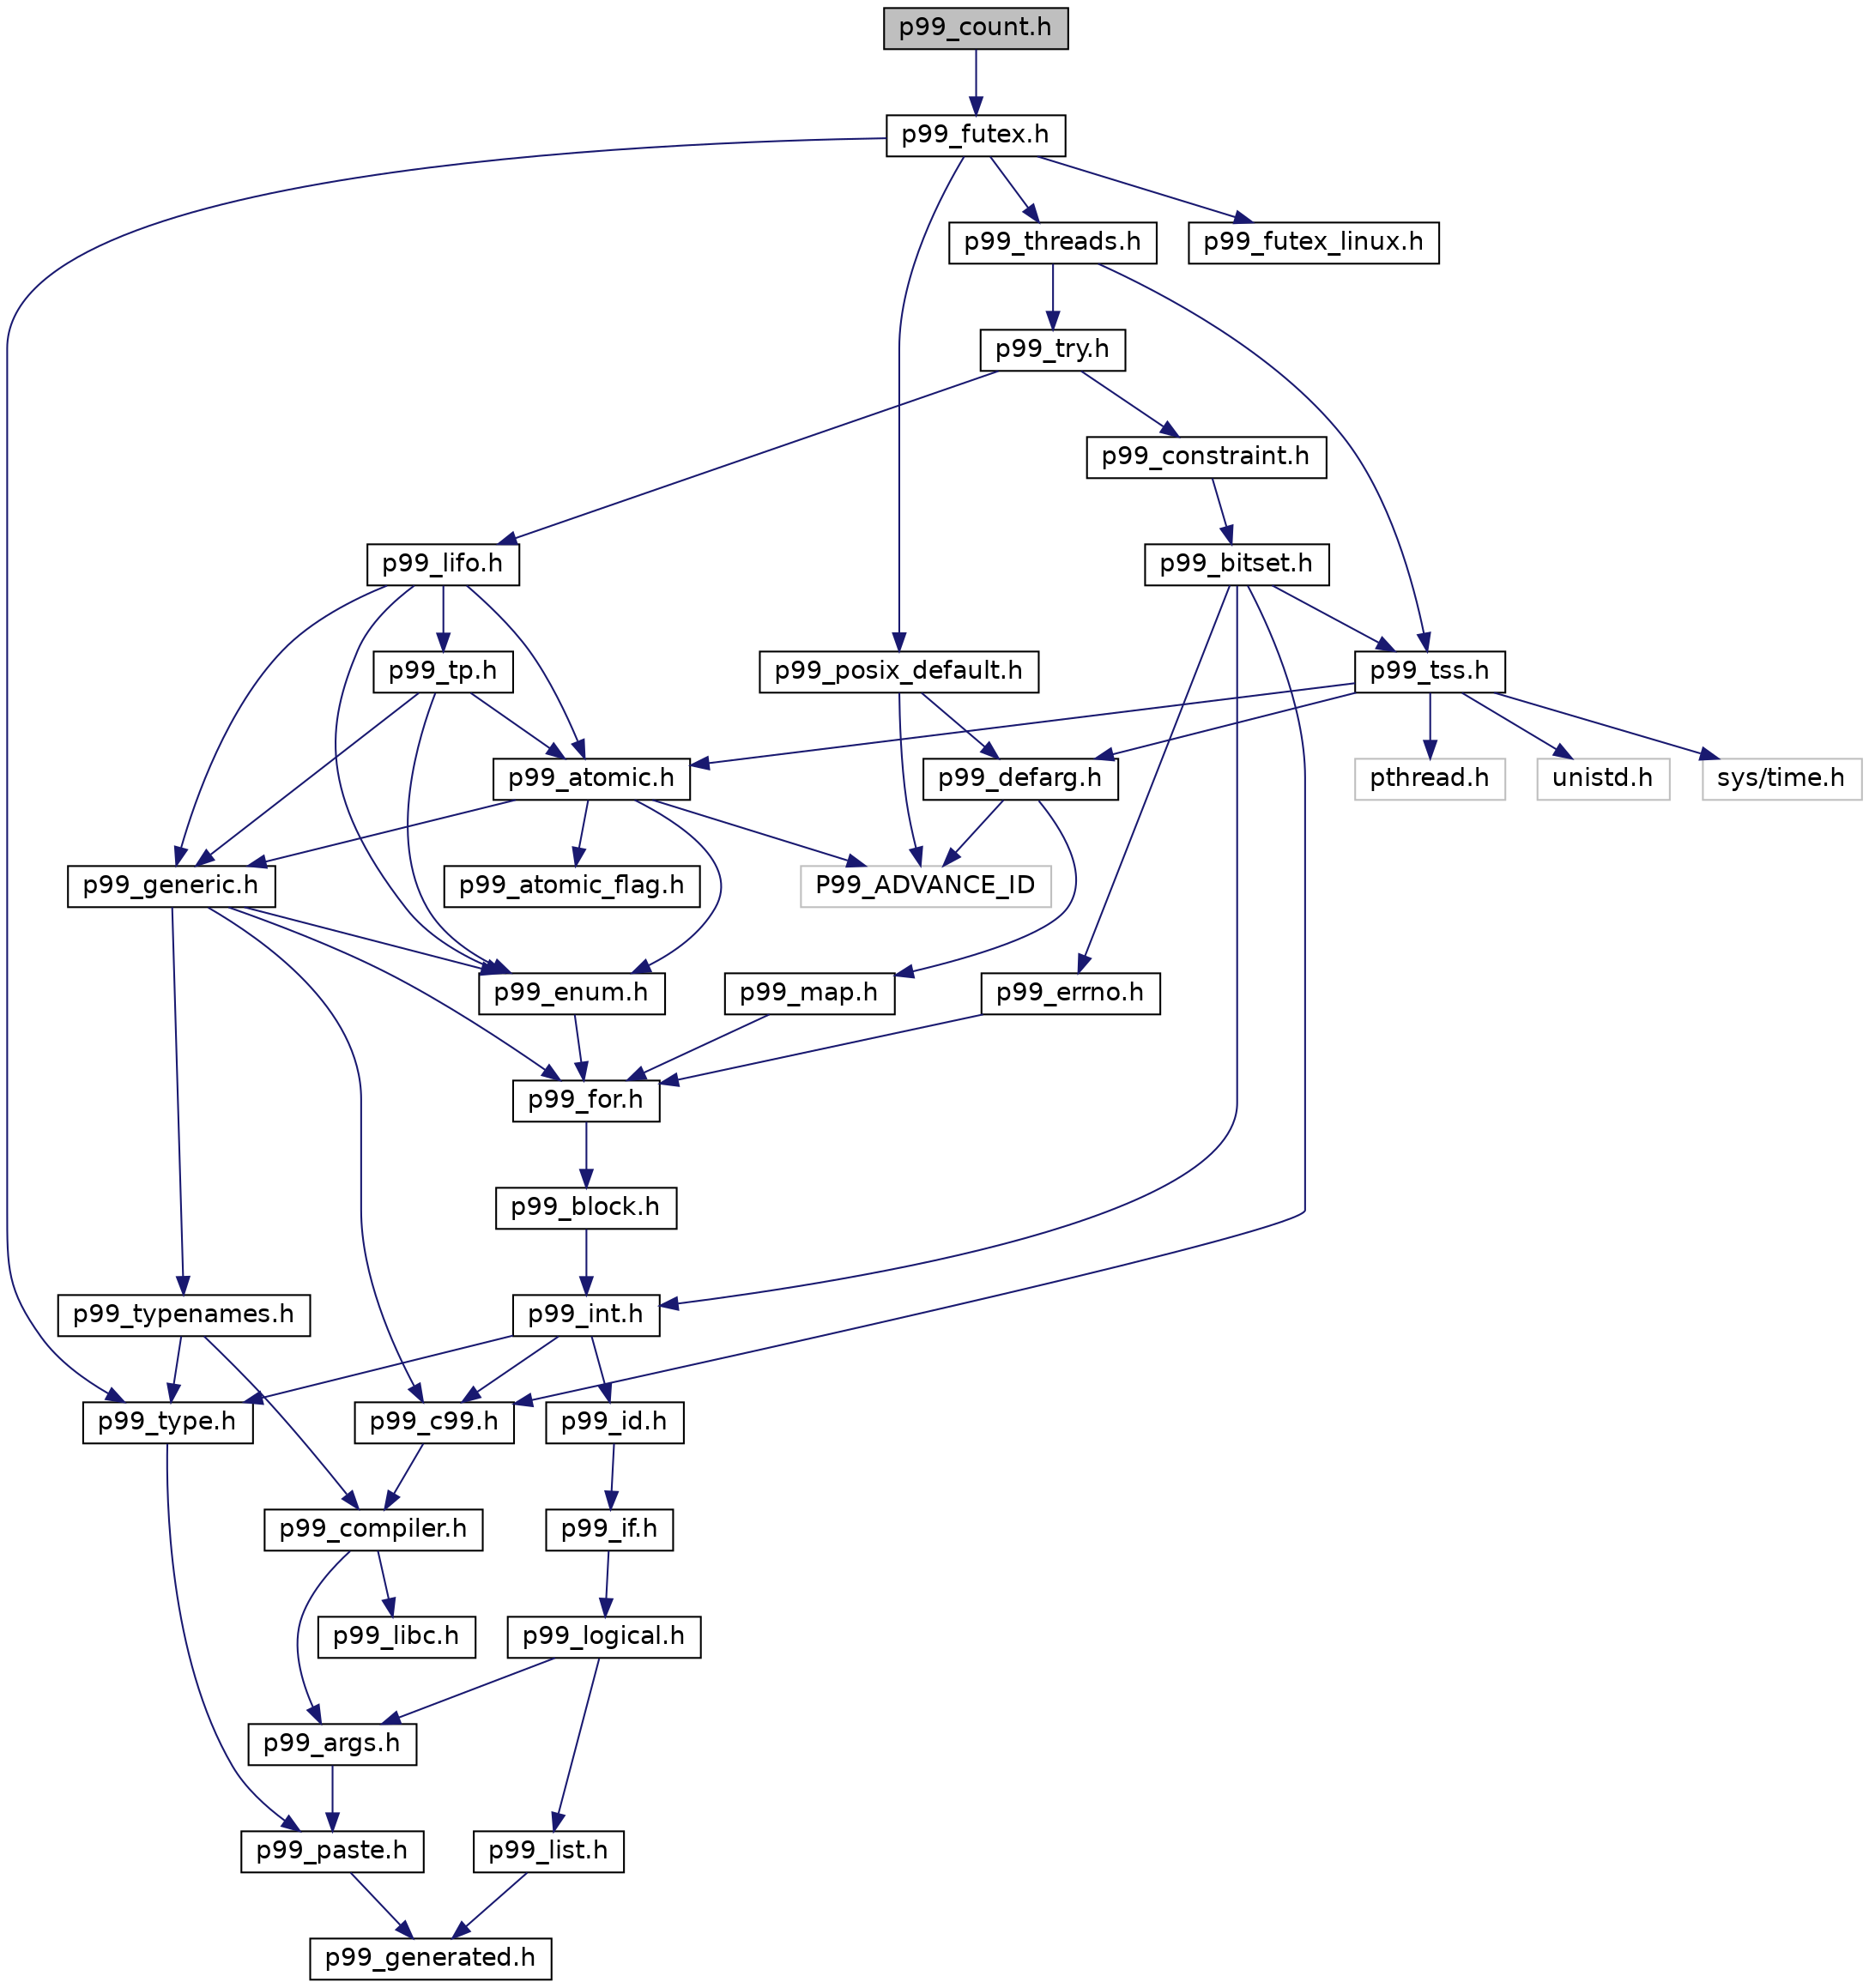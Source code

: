 digraph "p99_count.h"
{
 // LATEX_PDF_SIZE
  edge [fontname="Helvetica",fontsize="14",labelfontname="Helvetica",labelfontsize="14"];
  node [fontname="Helvetica",fontsize="14",shape=record];
  Node1 [label="p99_count.h",height=0.2,width=0.4,color="black", fillcolor="grey75", style="filled", fontcolor="black",tooltip=" "];
  Node1 -> Node2 [color="midnightblue",fontsize="14",style="solid",fontname="Helvetica"];
  Node2 [label="p99_futex.h",height=0.2,width=0.4,color="black", fillcolor="white", style="filled",URL="$p99__futex_8h.html",tooltip=" "];
  Node2 -> Node3 [color="midnightblue",fontsize="14",style="solid",fontname="Helvetica"];
  Node3 [label="p99_type.h",height=0.2,width=0.4,color="black", fillcolor="white", style="filled",URL="$p99__type_8h.html",tooltip=" "];
  Node3 -> Node4 [color="midnightblue",fontsize="14",style="solid",fontname="Helvetica"];
  Node4 [label="p99_paste.h",height=0.2,width=0.4,color="black", fillcolor="white", style="filled",URL="$p99__paste_8h.html",tooltip="macros that paste tokens in a predictable way"];
  Node4 -> Node5 [color="midnightblue",fontsize="14",style="solid",fontname="Helvetica"];
  Node5 [label="p99_generated.h",height=0.2,width=0.4,color="black", fillcolor="white", style="filled",URL="$p99__generated_8h.html",tooltip="automatically generated macros to handle variadic macros."];
  Node2 -> Node6 [color="midnightblue",fontsize="14",style="solid",fontname="Helvetica"];
  Node6 [label="p99_threads.h",height=0.2,width=0.4,color="black", fillcolor="white", style="filled",URL="$p99__threads_8h.html",tooltip=" "];
  Node6 -> Node7 [color="midnightblue",fontsize="14",style="solid",fontname="Helvetica"];
  Node7 [label="p99_try.h",height=0.2,width=0.4,color="black", fillcolor="white", style="filled",URL="$p99__try_8h.html",tooltip=" "];
  Node7 -> Node8 [color="midnightblue",fontsize="14",style="solid",fontname="Helvetica"];
  Node8 [label="p99_constraint.h",height=0.2,width=0.4,color="black", fillcolor="white", style="filled",URL="$p99__constraint_8h.html",tooltip=" "];
  Node8 -> Node9 [color="midnightblue",fontsize="14",style="solid",fontname="Helvetica"];
  Node9 [label="p99_bitset.h",height=0.2,width=0.4,color="black", fillcolor="white", style="filled",URL="$p99__bitset_8h.html",tooltip=" "];
  Node9 -> Node10 [color="midnightblue",fontsize="14",style="solid",fontname="Helvetica"];
  Node10 [label="p99_tss.h",height=0.2,width=0.4,color="black", fillcolor="white", style="filled",URL="$p99__tss_8h.html",tooltip=" "];
  Node10 -> Node11 [color="midnightblue",fontsize="14",style="solid",fontname="Helvetica"];
  Node11 [label="unistd.h",height=0.2,width=0.4,color="grey75", fillcolor="white", style="filled",tooltip=" "];
  Node10 -> Node12 [color="midnightblue",fontsize="14",style="solid",fontname="Helvetica"];
  Node12 [label="sys/time.h",height=0.2,width=0.4,color="grey75", fillcolor="white", style="filled",tooltip=" "];
  Node10 -> Node13 [color="midnightblue",fontsize="14",style="solid",fontname="Helvetica"];
  Node13 [label="pthread.h",height=0.2,width=0.4,color="grey75", fillcolor="white", style="filled",tooltip=" "];
  Node10 -> Node14 [color="midnightblue",fontsize="14",style="solid",fontname="Helvetica"];
  Node14 [label="p99_defarg.h",height=0.2,width=0.4,color="black", fillcolor="white", style="filled",URL="$p99__defarg_8h.html",tooltip="Macros for default arguments to functions."];
  Node14 -> Node15 [color="midnightblue",fontsize="14",style="solid",fontname="Helvetica"];
  Node15 [label="p99_map.h",height=0.2,width=0.4,color="black", fillcolor="white", style="filled",URL="$p99__map_8h.html",tooltip="macros to produce lists of statements or declarations."];
  Node15 -> Node16 [color="midnightblue",fontsize="14",style="solid",fontname="Helvetica"];
  Node16 [label="p99_for.h",height=0.2,width=0.4,color="black", fillcolor="white", style="filled",URL="$p99__for_8h.html",tooltip="A preprocessor for loop implementation and some derived list handling macros."];
  Node16 -> Node17 [color="midnightblue",fontsize="14",style="solid",fontname="Helvetica"];
  Node17 [label="p99_block.h",height=0.2,width=0.4,color="black", fillcolor="white", style="filled",URL="$p99__block_8h.html",tooltip="Macros that implement controlling blocks."];
  Node17 -> Node18 [color="midnightblue",fontsize="14",style="solid",fontname="Helvetica"];
  Node18 [label="p99_int.h",height=0.2,width=0.4,color="black", fillcolor="white", style="filled",URL="$p99__int_8h.html",tooltip="Macros handling integer types and initialization."];
  Node18 -> Node19 [color="midnightblue",fontsize="14",style="solid",fontname="Helvetica"];
  Node19 [label="p99_c99.h",height=0.2,width=0.4,color="black", fillcolor="white", style="filled",URL="$p99__c99_8h.html",tooltip="C99 specific include files that are required by the standard."];
  Node19 -> Node20 [color="midnightblue",fontsize="14",style="solid",fontname="Helvetica"];
  Node20 [label="p99_compiler.h",height=0.2,width=0.4,color="black", fillcolor="white", style="filled",URL="$p99__compiler_8h.html",tooltip="Group compiler dependencies together in one file."];
  Node20 -> Node21 [color="midnightblue",fontsize="14",style="solid",fontname="Helvetica"];
  Node21 [label="p99_args.h",height=0.2,width=0.4,color="black", fillcolor="white", style="filled",URL="$p99__args_8h.html",tooltip="Providing macros that handle variadic macro argument lists."];
  Node21 -> Node4 [color="midnightblue",fontsize="14",style="solid",fontname="Helvetica"];
  Node20 -> Node22 [color="midnightblue",fontsize="14",style="solid",fontname="Helvetica"];
  Node22 [label="p99_libc.h",height=0.2,width=0.4,color="black", fillcolor="white", style="filled",URL="$p99__libc_8h.html",tooltip="Group C library dependencies together in one file."];
  Node18 -> Node23 [color="midnightblue",fontsize="14",style="solid",fontname="Helvetica"];
  Node23 [label="p99_id.h",height=0.2,width=0.4,color="black", fillcolor="white", style="filled",URL="$p99__id_8h.html",tooltip="Implement a simple FILEID that changes each time this file is included somewhere."];
  Node23 -> Node24 [color="midnightblue",fontsize="14",style="solid",fontname="Helvetica"];
  Node24 [label="p99_if.h",height=0.2,width=0.4,color="black", fillcolor="white", style="filled",URL="$p99__if_8h.html",tooltip="preprocessor conditionals to use inside macros"];
  Node24 -> Node25 [color="midnightblue",fontsize="14",style="solid",fontname="Helvetica"];
  Node25 [label="p99_logical.h",height=0.2,width=0.4,color="black", fillcolor="white", style="filled",URL="$p99__logical_8h.html",tooltip="macros to handle Boolean conditions at compile time."];
  Node25 -> Node21 [color="midnightblue",fontsize="14",style="solid",fontname="Helvetica"];
  Node25 -> Node26 [color="midnightblue",fontsize="14",style="solid",fontname="Helvetica"];
  Node26 [label="p99_list.h",height=0.2,width=0.4,color="black", fillcolor="white", style="filled",URL="$p99__list_8h.html",tooltip="Basis macros to process the parameter list of a variadic macro."];
  Node26 -> Node5 [color="midnightblue",fontsize="14",style="solid",fontname="Helvetica"];
  Node18 -> Node3 [color="midnightblue",fontsize="14",style="solid",fontname="Helvetica"];
  Node14 -> Node27 [color="midnightblue",fontsize="14",style="solid",fontname="Helvetica"];
  Node27 [label="P99_ADVANCE_ID",height=0.2,width=0.4,color="grey75", fillcolor="white", style="filled",tooltip=" "];
  Node10 -> Node28 [color="midnightblue",fontsize="14",style="solid",fontname="Helvetica"];
  Node28 [label="p99_atomic.h",height=0.2,width=0.4,color="black", fillcolor="white", style="filled",URL="$p99__atomic_8h.html",tooltip=" "];
  Node28 -> Node29 [color="midnightblue",fontsize="14",style="solid",fontname="Helvetica"];
  Node29 [label="p99_enum.h",height=0.2,width=0.4,color="black", fillcolor="white", style="filled",URL="$p99__enum_8h.html",tooltip=" "];
  Node29 -> Node16 [color="midnightblue",fontsize="14",style="solid",fontname="Helvetica"];
  Node28 -> Node30 [color="midnightblue",fontsize="14",style="solid",fontname="Helvetica"];
  Node30 [label="p99_generic.h",height=0.2,width=0.4,color="black", fillcolor="white", style="filled",URL="$p99__generic_8h.html",tooltip=" "];
  Node30 -> Node16 [color="midnightblue",fontsize="14",style="solid",fontname="Helvetica"];
  Node30 -> Node29 [color="midnightblue",fontsize="14",style="solid",fontname="Helvetica"];
  Node30 -> Node31 [color="midnightblue",fontsize="14",style="solid",fontname="Helvetica"];
  Node31 [label="p99_typenames.h",height=0.2,width=0.4,color="black", fillcolor="white", style="filled",URL="$p99__typenames_8h.html",tooltip="Declare types derived from the standard types."];
  Node31 -> Node20 [color="midnightblue",fontsize="14",style="solid",fontname="Helvetica"];
  Node31 -> Node3 [color="midnightblue",fontsize="14",style="solid",fontname="Helvetica"];
  Node30 -> Node19 [color="midnightblue",fontsize="14",style="solid",fontname="Helvetica"];
  Node28 -> Node27 [color="midnightblue",fontsize="14",style="solid",fontname="Helvetica"];
  Node28 -> Node32 [color="midnightblue",fontsize="14",style="solid",fontname="Helvetica"];
  Node32 [label="p99_atomic_flag.h",height=0.2,width=0.4,color="black", fillcolor="white", style="filled",URL="$p99__atomic__flag_8h.html",tooltip=" "];
  Node9 -> Node19 [color="midnightblue",fontsize="14",style="solid",fontname="Helvetica"];
  Node9 -> Node33 [color="midnightblue",fontsize="14",style="solid",fontname="Helvetica"];
  Node33 [label="p99_errno.h",height=0.2,width=0.4,color="black", fillcolor="white", style="filled",URL="$p99__errno_8h.html",tooltip=" "];
  Node33 -> Node16 [color="midnightblue",fontsize="14",style="solid",fontname="Helvetica"];
  Node9 -> Node18 [color="midnightblue",fontsize="14",style="solid",fontname="Helvetica"];
  Node7 -> Node34 [color="midnightblue",fontsize="14",style="solid",fontname="Helvetica"];
  Node34 [label="p99_lifo.h",height=0.2,width=0.4,color="black", fillcolor="white", style="filled",URL="$p99__lifo_8h.html",tooltip=" "];
  Node34 -> Node29 [color="midnightblue",fontsize="14",style="solid",fontname="Helvetica"];
  Node34 -> Node30 [color="midnightblue",fontsize="14",style="solid",fontname="Helvetica"];
  Node34 -> Node28 [color="midnightblue",fontsize="14",style="solid",fontname="Helvetica"];
  Node34 -> Node35 [color="midnightblue",fontsize="14",style="solid",fontname="Helvetica"];
  Node35 [label="p99_tp.h",height=0.2,width=0.4,color="black", fillcolor="white", style="filled",URL="$p99__tp_8h.html",tooltip=" "];
  Node35 -> Node29 [color="midnightblue",fontsize="14",style="solid",fontname="Helvetica"];
  Node35 -> Node30 [color="midnightblue",fontsize="14",style="solid",fontname="Helvetica"];
  Node35 -> Node28 [color="midnightblue",fontsize="14",style="solid",fontname="Helvetica"];
  Node6 -> Node10 [color="midnightblue",fontsize="14",style="solid",fontname="Helvetica"];
  Node2 -> Node36 [color="midnightblue",fontsize="14",style="solid",fontname="Helvetica"];
  Node36 [label="p99_posix_default.h",height=0.2,width=0.4,color="black", fillcolor="white", style="filled",URL="$p99__posix__default_8h.html",tooltip=" "];
  Node36 -> Node14 [color="midnightblue",fontsize="14",style="solid",fontname="Helvetica"];
  Node36 -> Node27 [color="midnightblue",fontsize="14",style="solid",fontname="Helvetica"];
  Node2 -> Node37 [color="midnightblue",fontsize="14",style="solid",fontname="Helvetica"];
  Node37 [label="p99_futex_linux.h",height=0.2,width=0.4,color="black", fillcolor="white", style="filled",URL="$p99__futex__linux_8h.html",tooltip=" "];
}
